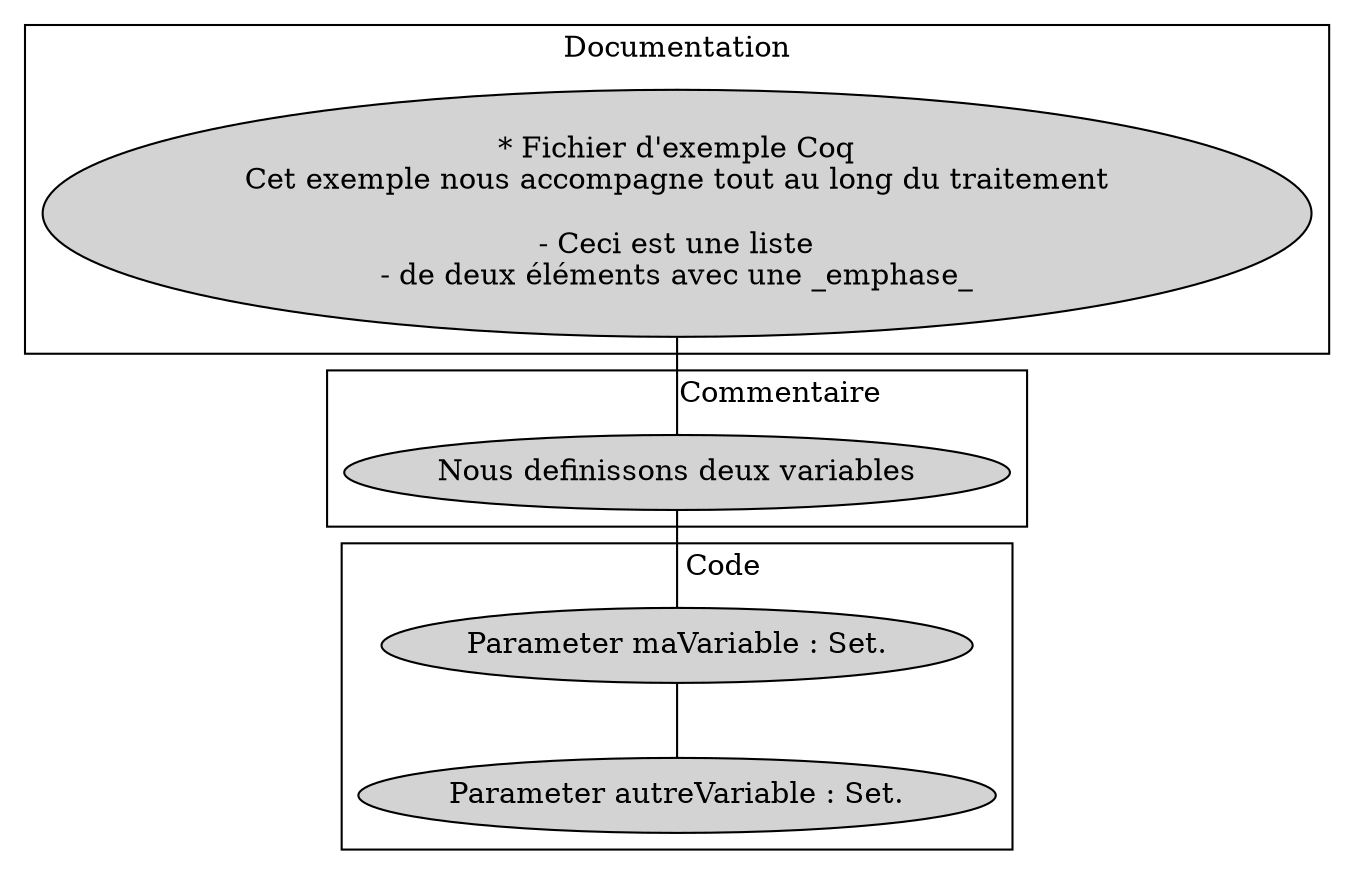 graph Ast1
{
  node [style=filled];
  subgraph cluster_doc
  {
    label="Documentation";
    Doc [label="* Fichier d'exemple Coq\nCet exemple nous accompagne tout au long du traitement\n\n- Ceci est une liste\n- de deux éléments avec une _emphase_\n"];
  }
  subgraph cluster_com
  {
  label="                      Commentaire";
    Com [label="Nous definissons deux variables"];
  }
  subgraph cluster_code
  {
    label="          Code";
    Code1 [label="Parameter maVariable : Set."];
    Code2 [label="Parameter autreVariable : Set."];
  }
  Doc -- Com;
  Com -- Code1;
  Code1 -- Code2;
}
